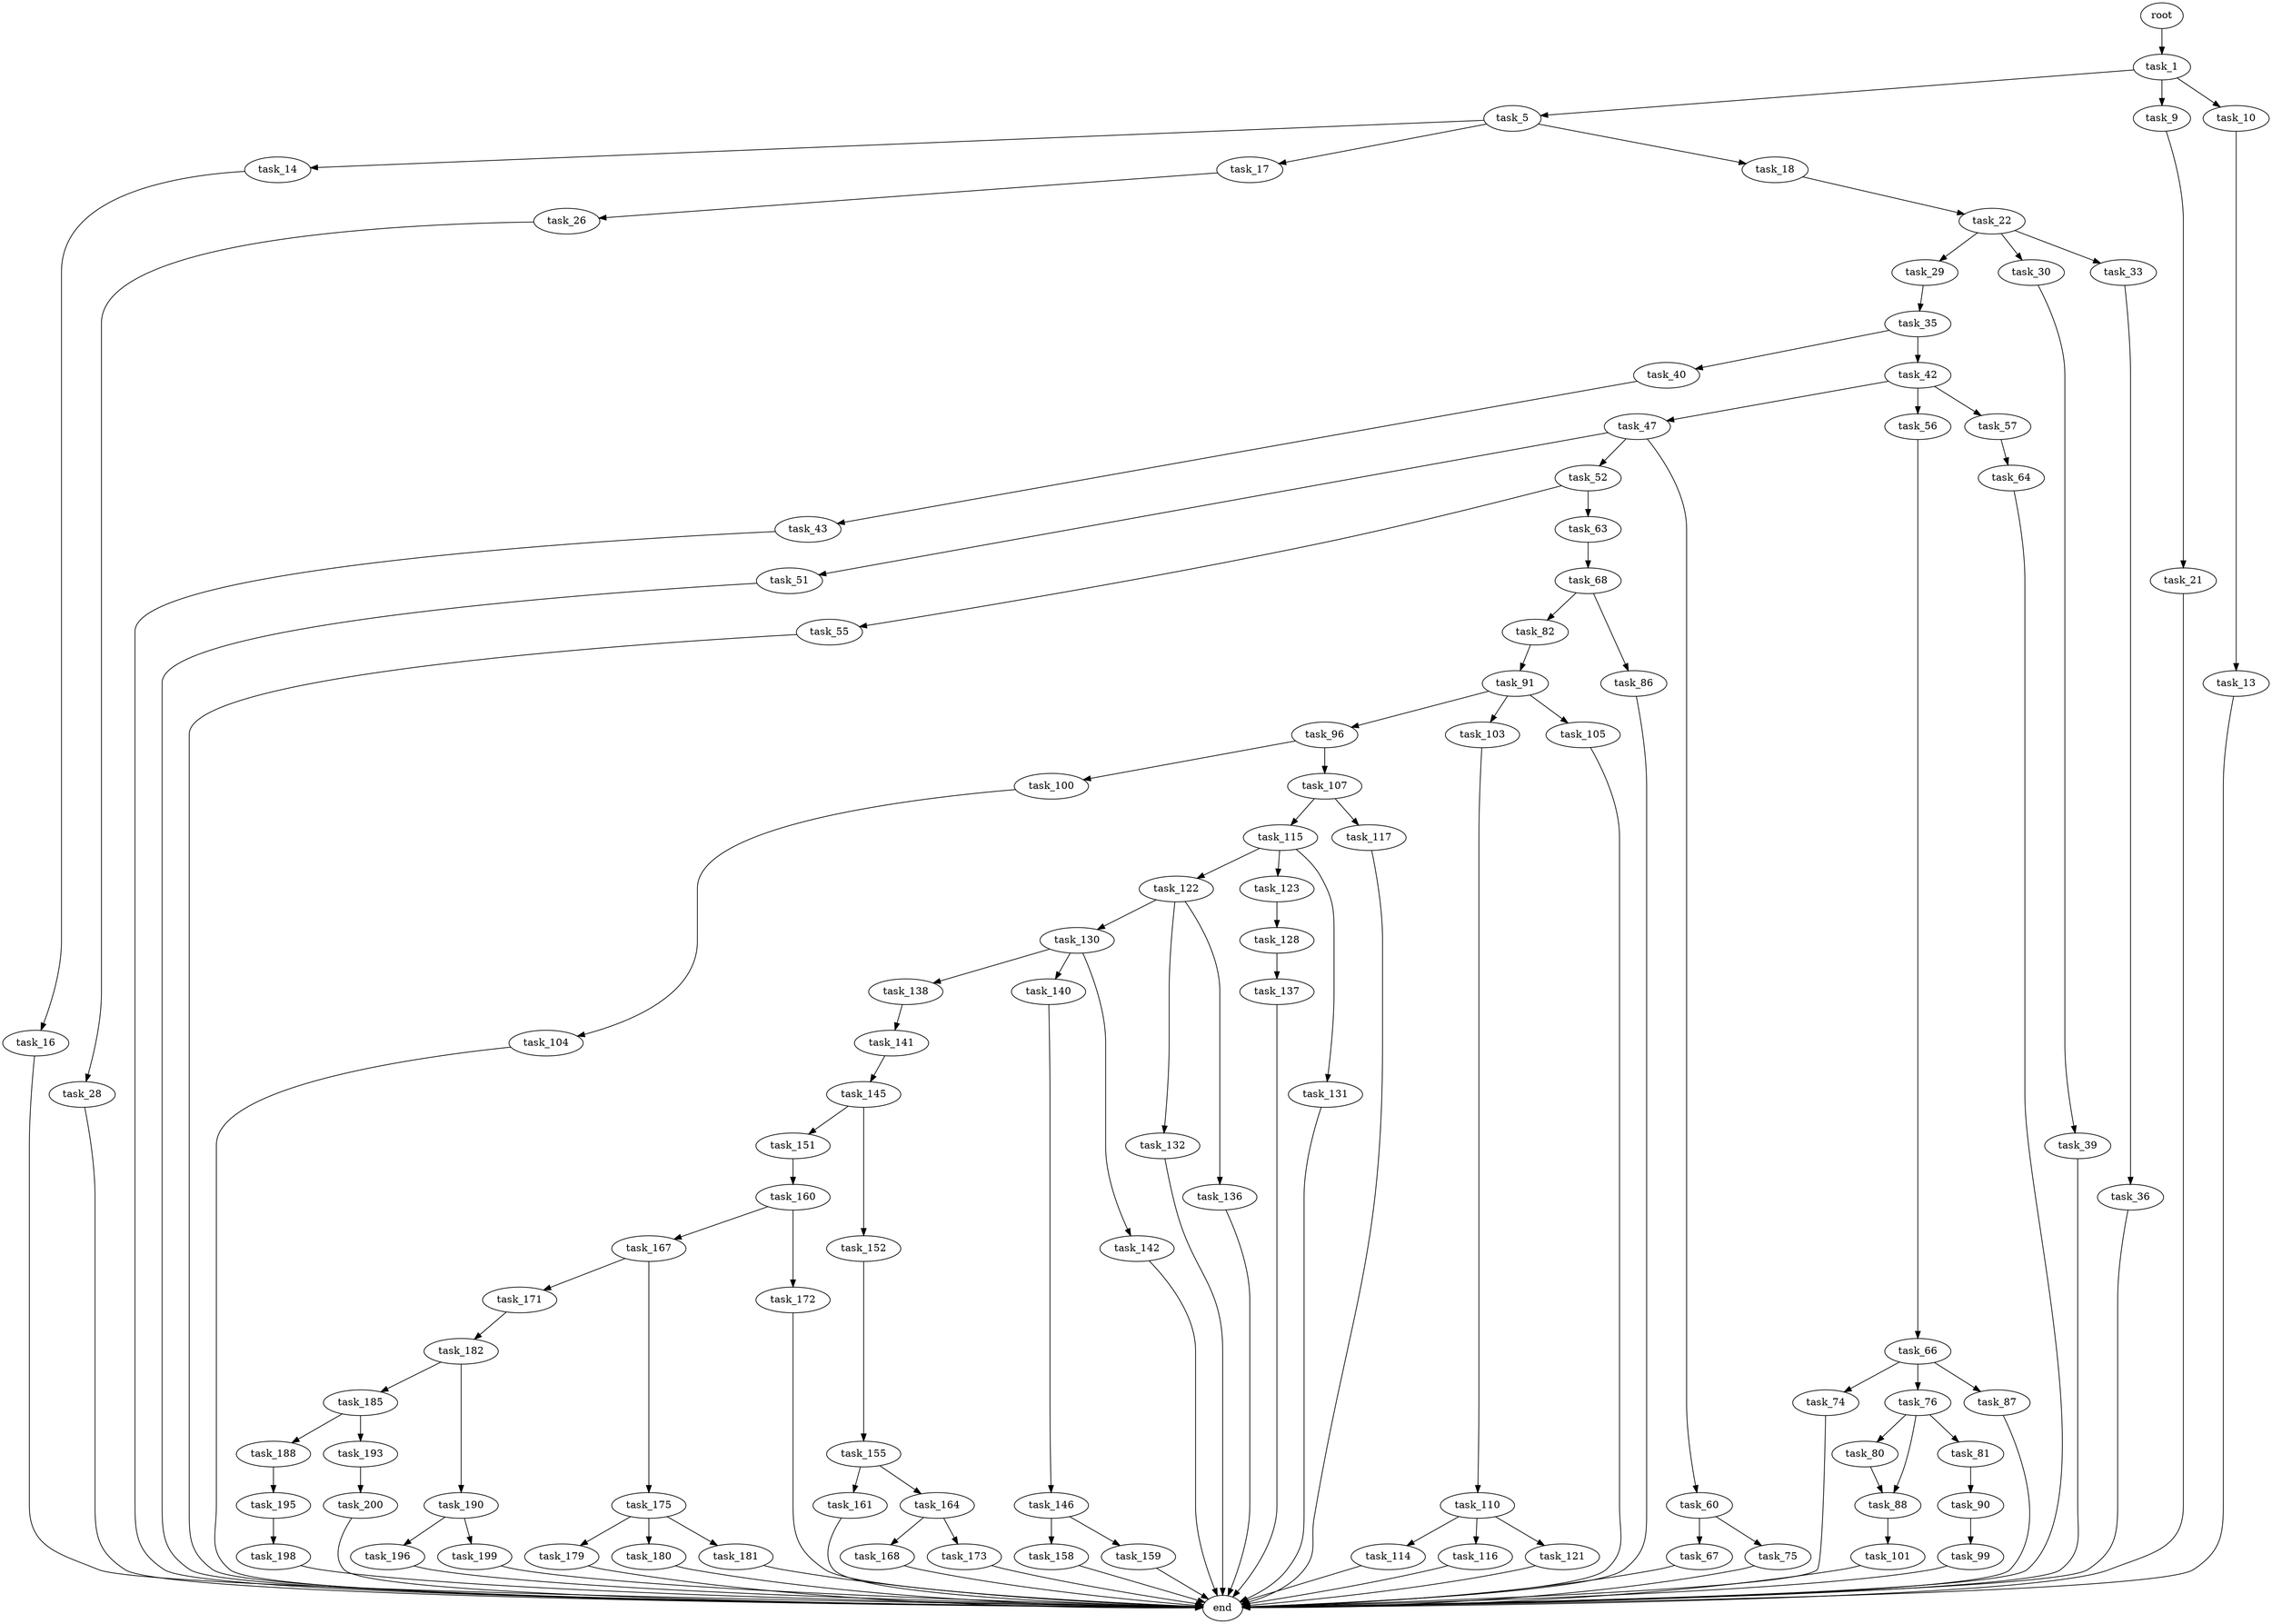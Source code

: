 digraph G {
  root [size="0.000000"];
  task_1 [size="782757789696.000000"];
  task_5 [size="372583905616.000000"];
  task_9 [size="6301091591.000000"];
  task_10 [size="16558214544.000000"];
  task_14 [size="384014639840.000000"];
  task_17 [size="17826914303.000000"];
  task_18 [size="9090609100.000000"];
  task_21 [size="33305523024.000000"];
  task_13 [size="7164382720.000000"];
  end [size="0.000000"];
  task_16 [size="350688498264.000000"];
  task_26 [size="782757789696.000000"];
  task_22 [size="37560897180.000000"];
  task_29 [size="134217728000.000000"];
  task_30 [size="274438638389.000000"];
  task_33 [size="9965119836.000000"];
  task_28 [size="368293445632.000000"];
  task_35 [size="9941616806.000000"];
  task_39 [size="937243214.000000"];
  task_36 [size="87078001875.000000"];
  task_40 [size="5753586682.000000"];
  task_42 [size="231928233984.000000"];
  task_43 [size="1140250900.000000"];
  task_47 [size="1073741824000.000000"];
  task_56 [size="28991029248.000000"];
  task_57 [size="12872525859.000000"];
  task_51 [size="368293445632.000000"];
  task_52 [size="11281159314.000000"];
  task_60 [size="4041231879.000000"];
  task_55 [size="12643409116.000000"];
  task_63 [size="1683856096.000000"];
  task_66 [size="15678222531.000000"];
  task_64 [size="33208179428.000000"];
  task_67 [size="68719476736.000000"];
  task_75 [size="1073741824000.000000"];
  task_68 [size="1073741824000.000000"];
  task_74 [size="311977044897.000000"];
  task_76 [size="23930194400.000000"];
  task_87 [size="9873461376.000000"];
  task_82 [size="506940340637.000000"];
  task_86 [size="598151902452.000000"];
  task_80 [size="368293445632.000000"];
  task_81 [size="28991029248.000000"];
  task_88 [size="1087668444946.000000"];
  task_90 [size="8199969008.000000"];
  task_91 [size="8116564964.000000"];
  task_101 [size="28832743456.000000"];
  task_99 [size="43341285384.000000"];
  task_96 [size="782757789696.000000"];
  task_103 [size="795465524.000000"];
  task_105 [size="913514302988.000000"];
  task_100 [size="26631192420.000000"];
  task_107 [size="1073741824000.000000"];
  task_104 [size="298114820380.000000"];
  task_110 [size="177081228428.000000"];
  task_115 [size="782757789696.000000"];
  task_117 [size="368293445632.000000"];
  task_114 [size="41376908265.000000"];
  task_116 [size="368293445632.000000"];
  task_121 [size="134217728000.000000"];
  task_122 [size="782757789696.000000"];
  task_123 [size="41586901438.000000"];
  task_131 [size="21255866482.000000"];
  task_130 [size="283176375122.000000"];
  task_132 [size="178627291128.000000"];
  task_136 [size="549755813888.000000"];
  task_128 [size="2012668602.000000"];
  task_137 [size="4403653434.000000"];
  task_138 [size="999558752988.000000"];
  task_140 [size="26571697759.000000"];
  task_142 [size="1073741824000.000000"];
  task_141 [size="9953481738.000000"];
  task_146 [size="11158376297.000000"];
  task_145 [size="1073741824000.000000"];
  task_151 [size="28991029248.000000"];
  task_152 [size="7147407195.000000"];
  task_158 [size="782757789696.000000"];
  task_159 [size="123831801530.000000"];
  task_160 [size="1073741824000.000000"];
  task_155 [size="14637881744.000000"];
  task_161 [size="28991029248.000000"];
  task_164 [size="1073741824000.000000"];
  task_167 [size="549755813888.000000"];
  task_172 [size="782757789696.000000"];
  task_168 [size="466492674024.000000"];
  task_173 [size="9608638806.000000"];
  task_171 [size="366480643933.000000"];
  task_175 [size="867905007896.000000"];
  task_182 [size="2335666895.000000"];
  task_179 [size="6975388590.000000"];
  task_180 [size="1073741824000.000000"];
  task_181 [size="318815267594.000000"];
  task_185 [size="28991029248.000000"];
  task_190 [size="68719476736.000000"];
  task_188 [size="220662666712.000000"];
  task_193 [size="14354690772.000000"];
  task_195 [size="154566223473.000000"];
  task_196 [size="1073741824000.000000"];
  task_199 [size="368293445632.000000"];
  task_200 [size="83384116154.000000"];
  task_198 [size="68719476736.000000"];

  root -> task_1 [size="1.000000"];
  task_1 -> task_5 [size="679477248.000000"];
  task_1 -> task_9 [size="679477248.000000"];
  task_1 -> task_10 [size="679477248.000000"];
  task_5 -> task_14 [size="536870912.000000"];
  task_5 -> task_17 [size="536870912.000000"];
  task_5 -> task_18 [size="536870912.000000"];
  task_9 -> task_21 [size="33554432.000000"];
  task_10 -> task_13 [size="301989888.000000"];
  task_14 -> task_16 [size="536870912.000000"];
  task_17 -> task_26 [size="33554432.000000"];
  task_18 -> task_22 [size="301989888.000000"];
  task_21 -> end [size="1.000000"];
  task_13 -> end [size="1.000000"];
  task_16 -> end [size="1.000000"];
  task_26 -> task_28 [size="679477248.000000"];
  task_22 -> task_29 [size="679477248.000000"];
  task_22 -> task_30 [size="679477248.000000"];
  task_22 -> task_33 [size="679477248.000000"];
  task_29 -> task_35 [size="209715200.000000"];
  task_30 -> task_39 [size="411041792.000000"];
  task_33 -> task_36 [size="679477248.000000"];
  task_28 -> end [size="1.000000"];
  task_35 -> task_40 [size="33554432.000000"];
  task_35 -> task_42 [size="33554432.000000"];
  task_39 -> end [size="1.000000"];
  task_36 -> end [size="1.000000"];
  task_40 -> task_43 [size="536870912.000000"];
  task_42 -> task_47 [size="301989888.000000"];
  task_42 -> task_56 [size="301989888.000000"];
  task_42 -> task_57 [size="301989888.000000"];
  task_43 -> end [size="1.000000"];
  task_47 -> task_51 [size="838860800.000000"];
  task_47 -> task_52 [size="838860800.000000"];
  task_47 -> task_60 [size="838860800.000000"];
  task_56 -> task_66 [size="75497472.000000"];
  task_57 -> task_64 [size="301989888.000000"];
  task_51 -> end [size="1.000000"];
  task_52 -> task_55 [size="209715200.000000"];
  task_52 -> task_63 [size="209715200.000000"];
  task_60 -> task_67 [size="75497472.000000"];
  task_60 -> task_75 [size="75497472.000000"];
  task_55 -> end [size="1.000000"];
  task_63 -> task_68 [size="75497472.000000"];
  task_66 -> task_74 [size="838860800.000000"];
  task_66 -> task_76 [size="838860800.000000"];
  task_66 -> task_87 [size="838860800.000000"];
  task_64 -> end [size="1.000000"];
  task_67 -> end [size="1.000000"];
  task_75 -> end [size="1.000000"];
  task_68 -> task_82 [size="838860800.000000"];
  task_68 -> task_86 [size="838860800.000000"];
  task_74 -> end [size="1.000000"];
  task_76 -> task_80 [size="75497472.000000"];
  task_76 -> task_81 [size="75497472.000000"];
  task_76 -> task_88 [size="75497472.000000"];
  task_87 -> end [size="1.000000"];
  task_82 -> task_91 [size="679477248.000000"];
  task_86 -> end [size="1.000000"];
  task_80 -> task_88 [size="411041792.000000"];
  task_81 -> task_90 [size="75497472.000000"];
  task_88 -> task_101 [size="679477248.000000"];
  task_90 -> task_99 [size="209715200.000000"];
  task_91 -> task_96 [size="134217728.000000"];
  task_91 -> task_103 [size="134217728.000000"];
  task_91 -> task_105 [size="134217728.000000"];
  task_101 -> end [size="1.000000"];
  task_99 -> end [size="1.000000"];
  task_96 -> task_100 [size="679477248.000000"];
  task_96 -> task_107 [size="679477248.000000"];
  task_103 -> task_110 [size="75497472.000000"];
  task_105 -> end [size="1.000000"];
  task_100 -> task_104 [size="33554432.000000"];
  task_107 -> task_115 [size="838860800.000000"];
  task_107 -> task_117 [size="838860800.000000"];
  task_104 -> end [size="1.000000"];
  task_110 -> task_114 [size="536870912.000000"];
  task_110 -> task_116 [size="536870912.000000"];
  task_110 -> task_121 [size="536870912.000000"];
  task_115 -> task_122 [size="679477248.000000"];
  task_115 -> task_123 [size="679477248.000000"];
  task_115 -> task_131 [size="679477248.000000"];
  task_117 -> end [size="1.000000"];
  task_114 -> end [size="1.000000"];
  task_116 -> end [size="1.000000"];
  task_121 -> end [size="1.000000"];
  task_122 -> task_130 [size="679477248.000000"];
  task_122 -> task_132 [size="679477248.000000"];
  task_122 -> task_136 [size="679477248.000000"];
  task_123 -> task_128 [size="838860800.000000"];
  task_131 -> end [size="1.000000"];
  task_130 -> task_138 [size="301989888.000000"];
  task_130 -> task_140 [size="301989888.000000"];
  task_130 -> task_142 [size="301989888.000000"];
  task_132 -> end [size="1.000000"];
  task_136 -> end [size="1.000000"];
  task_128 -> task_137 [size="75497472.000000"];
  task_137 -> end [size="1.000000"];
  task_138 -> task_141 [size="679477248.000000"];
  task_140 -> task_146 [size="838860800.000000"];
  task_142 -> end [size="1.000000"];
  task_141 -> task_145 [size="411041792.000000"];
  task_146 -> task_158 [size="411041792.000000"];
  task_146 -> task_159 [size="411041792.000000"];
  task_145 -> task_151 [size="838860800.000000"];
  task_145 -> task_152 [size="838860800.000000"];
  task_151 -> task_160 [size="75497472.000000"];
  task_152 -> task_155 [size="411041792.000000"];
  task_158 -> end [size="1.000000"];
  task_159 -> end [size="1.000000"];
  task_160 -> task_167 [size="838860800.000000"];
  task_160 -> task_172 [size="838860800.000000"];
  task_155 -> task_161 [size="411041792.000000"];
  task_155 -> task_164 [size="411041792.000000"];
  task_161 -> end [size="1.000000"];
  task_164 -> task_168 [size="838860800.000000"];
  task_164 -> task_173 [size="838860800.000000"];
  task_167 -> task_171 [size="536870912.000000"];
  task_167 -> task_175 [size="536870912.000000"];
  task_172 -> end [size="1.000000"];
  task_168 -> end [size="1.000000"];
  task_173 -> end [size="1.000000"];
  task_171 -> task_182 [size="838860800.000000"];
  task_175 -> task_179 [size="838860800.000000"];
  task_175 -> task_180 [size="838860800.000000"];
  task_175 -> task_181 [size="838860800.000000"];
  task_182 -> task_185 [size="75497472.000000"];
  task_182 -> task_190 [size="75497472.000000"];
  task_179 -> end [size="1.000000"];
  task_180 -> end [size="1.000000"];
  task_181 -> end [size="1.000000"];
  task_185 -> task_188 [size="75497472.000000"];
  task_185 -> task_193 [size="75497472.000000"];
  task_190 -> task_196 [size="134217728.000000"];
  task_190 -> task_199 [size="134217728.000000"];
  task_188 -> task_195 [size="838860800.000000"];
  task_193 -> task_200 [size="838860800.000000"];
  task_195 -> task_198 [size="209715200.000000"];
  task_196 -> end [size="1.000000"];
  task_199 -> end [size="1.000000"];
  task_200 -> end [size="1.000000"];
  task_198 -> end [size="1.000000"];
}
